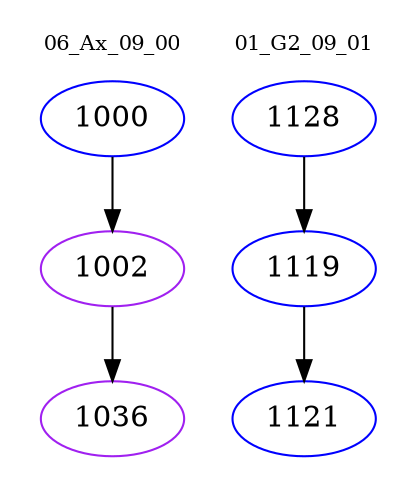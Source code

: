 digraph{
subgraph cluster_0 {
color = white
label = "06_Ax_09_00";
fontsize=10;
T0_1000 [label="1000", color="blue"]
T0_1000 -> T0_1002 [color="black"]
T0_1002 [label="1002", color="purple"]
T0_1002 -> T0_1036 [color="black"]
T0_1036 [label="1036", color="purple"]
}
subgraph cluster_1 {
color = white
label = "01_G2_09_01";
fontsize=10;
T1_1128 [label="1128", color="blue"]
T1_1128 -> T1_1119 [color="black"]
T1_1119 [label="1119", color="blue"]
T1_1119 -> T1_1121 [color="black"]
T1_1121 [label="1121", color="blue"]
}
}
